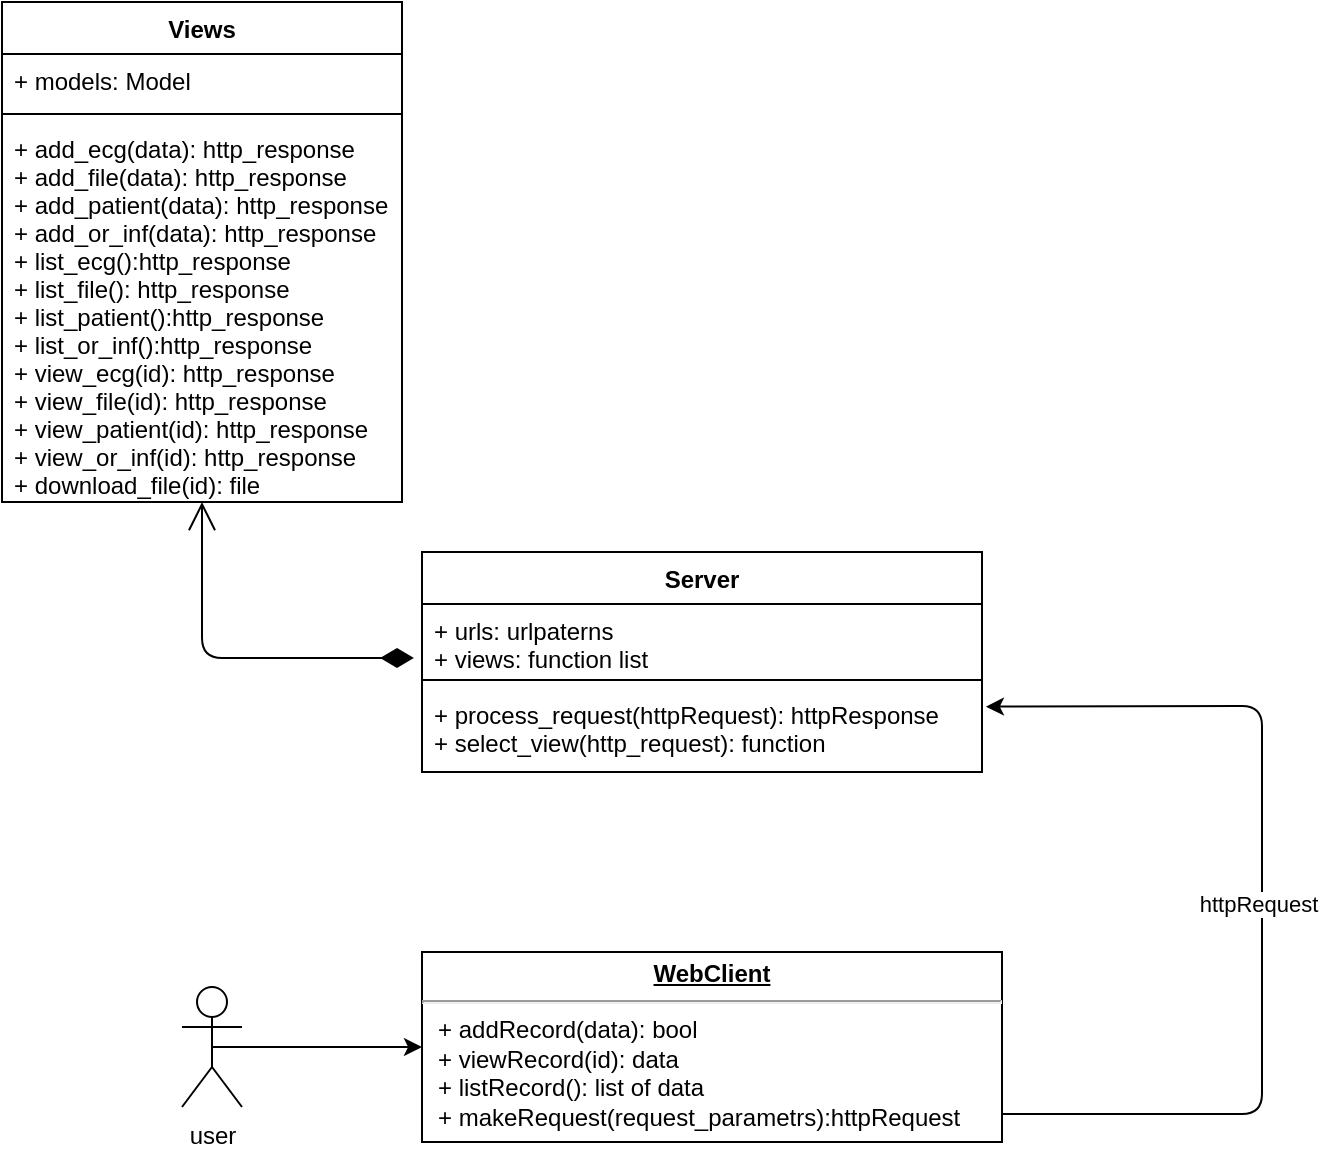 <mxfile version="14.7.1" type="github">
  <diagram id="25JqhJ6qg6LS-j05h4Zu" name="Page-1">
    <mxGraphModel dx="1185" dy="668" grid="1" gridSize="10" guides="1" tooltips="1" connect="1" arrows="1" fold="1" page="1" pageScale="1" pageWidth="827" pageHeight="1169" math="0" shadow="0">
      <root>
        <mxCell id="0" />
        <mxCell id="1" parent="0" />
        <mxCell id="w6GL3gUF5BBJXnW4iWcM-4" style="edgeStyle=orthogonalEdgeStyle;rounded=0;orthogonalLoop=1;jettySize=auto;html=1;exitX=0.5;exitY=0.5;exitDx=0;exitDy=0;exitPerimeter=0;entryX=0;entryY=0.5;entryDx=0;entryDy=0;" edge="1" parent="1" source="w6GL3gUF5BBJXnW4iWcM-1" target="w6GL3gUF5BBJXnW4iWcM-3">
          <mxGeometry relative="1" as="geometry" />
        </mxCell>
        <mxCell id="w6GL3gUF5BBJXnW4iWcM-1" value="&lt;div&gt;user&lt;/div&gt;" style="shape=umlActor;verticalLabelPosition=bottom;verticalAlign=top;html=1;outlineConnect=0;" vertex="1" parent="1">
          <mxGeometry x="200" y="662.5" width="30" height="60" as="geometry" />
        </mxCell>
        <mxCell id="w6GL3gUF5BBJXnW4iWcM-3" value="&lt;p style=&quot;margin: 0px ; margin-top: 4px ; text-align: center ; text-decoration: underline&quot;&gt;&lt;b&gt;WebClient&lt;/b&gt;&lt;/p&gt;&lt;hr&gt;&lt;p style=&quot;margin: 0px ; margin-left: 8px&quot;&gt;+ addRecord(data): bool&lt;/p&gt;&lt;p style=&quot;margin: 0px ; margin-left: 8px&quot;&gt;+ viewRecord(id): data&lt;/p&gt;&lt;p style=&quot;margin: 0px ; margin-left: 8px&quot;&gt;+ listRecord(): list of data&lt;/p&gt;&lt;p style=&quot;margin: 0px ; margin-left: 8px&quot;&gt;+ makeRequest(request_parametrs):httpRequest&lt;/p&gt;" style="verticalAlign=top;align=left;overflow=fill;fontSize=12;fontFamily=Helvetica;html=1;" vertex="1" parent="1">
          <mxGeometry x="320" y="645" width="290" height="95" as="geometry" />
        </mxCell>
        <mxCell id="w6GL3gUF5BBJXnW4iWcM-5" value="Server" style="swimlane;fontStyle=1;align=center;verticalAlign=top;childLayout=stackLayout;horizontal=1;startSize=26;horizontalStack=0;resizeParent=1;resizeParentMax=0;resizeLast=0;collapsible=1;marginBottom=0;" vertex="1" parent="1">
          <mxGeometry x="320" y="445" width="280" height="110" as="geometry" />
        </mxCell>
        <mxCell id="w6GL3gUF5BBJXnW4iWcM-6" value="+ urls: urlpaterns&#xa;+ views: function list&#xa;" style="text;strokeColor=none;fillColor=none;align=left;verticalAlign=top;spacingLeft=4;spacingRight=4;overflow=hidden;rotatable=0;points=[[0,0.5],[1,0.5]];portConstraint=eastwest;" vertex="1" parent="w6GL3gUF5BBJXnW4iWcM-5">
          <mxGeometry y="26" width="280" height="34" as="geometry" />
        </mxCell>
        <mxCell id="w6GL3gUF5BBJXnW4iWcM-7" value="" style="line;strokeWidth=1;fillColor=none;align=left;verticalAlign=middle;spacingTop=-1;spacingLeft=3;spacingRight=3;rotatable=0;labelPosition=right;points=[];portConstraint=eastwest;" vertex="1" parent="w6GL3gUF5BBJXnW4iWcM-5">
          <mxGeometry y="60" width="280" height="8" as="geometry" />
        </mxCell>
        <mxCell id="w6GL3gUF5BBJXnW4iWcM-8" value="+ process_request(httpRequest): httpResponse &#xa;+ select_view(http_request): function" style="text;strokeColor=none;fillColor=none;align=left;verticalAlign=top;spacingLeft=4;spacingRight=4;overflow=hidden;rotatable=0;points=[[0,0.5],[1,0.5]];portConstraint=eastwest;" vertex="1" parent="w6GL3gUF5BBJXnW4iWcM-5">
          <mxGeometry y="68" width="280" height="42" as="geometry" />
        </mxCell>
        <mxCell id="w6GL3gUF5BBJXnW4iWcM-9" value="" style="endArrow=classic;html=1;exitX=1;exitY=0.853;exitDx=0;exitDy=0;exitPerimeter=0;entryX=1.007;entryY=0.222;entryDx=0;entryDy=0;entryPerimeter=0;" edge="1" parent="1" source="w6GL3gUF5BBJXnW4iWcM-3" target="w6GL3gUF5BBJXnW4iWcM-8">
          <mxGeometry width="50" height="50" relative="1" as="geometry">
            <mxPoint x="660" y="750" as="sourcePoint" />
            <mxPoint x="710" y="700" as="targetPoint" />
            <Array as="points">
              <mxPoint x="740" y="726" />
              <mxPoint x="740" y="620" />
              <mxPoint x="740" y="522" />
            </Array>
          </mxGeometry>
        </mxCell>
        <mxCell id="w6GL3gUF5BBJXnW4iWcM-10" value="httpRequest" style="edgeLabel;html=1;align=center;verticalAlign=middle;resizable=0;points=[];" vertex="1" connectable="0" parent="w6GL3gUF5BBJXnW4iWcM-9">
          <mxGeometry x="-0.002" y="2" relative="1" as="geometry">
            <mxPoint as="offset" />
          </mxGeometry>
        </mxCell>
        <mxCell id="w6GL3gUF5BBJXnW4iWcM-16" value="" style="endArrow=open;html=1;endSize=12;startArrow=diamondThin;startSize=14;startFill=1;edgeStyle=orthogonalEdgeStyle;align=left;verticalAlign=bottom;" edge="1" parent="1">
          <mxGeometry x="0.211" relative="1" as="geometry">
            <mxPoint x="316" y="498" as="sourcePoint" />
            <mxPoint x="210" y="420" as="targetPoint" />
            <Array as="points">
              <mxPoint x="210" y="498" />
              <mxPoint x="210" y="430" />
            </Array>
            <mxPoint as="offset" />
          </mxGeometry>
        </mxCell>
        <mxCell id="w6GL3gUF5BBJXnW4iWcM-23" value="Views" style="swimlane;fontStyle=1;align=center;verticalAlign=top;childLayout=stackLayout;horizontal=1;startSize=26;horizontalStack=0;resizeParent=1;resizeParentMax=0;resizeLast=0;collapsible=1;marginBottom=0;" vertex="1" parent="1">
          <mxGeometry x="110" y="170" width="200" height="250" as="geometry" />
        </mxCell>
        <mxCell id="w6GL3gUF5BBJXnW4iWcM-24" value="+ models: Model" style="text;strokeColor=none;fillColor=none;align=left;verticalAlign=top;spacingLeft=4;spacingRight=4;overflow=hidden;rotatable=0;points=[[0,0.5],[1,0.5]];portConstraint=eastwest;" vertex="1" parent="w6GL3gUF5BBJXnW4iWcM-23">
          <mxGeometry y="26" width="200" height="26" as="geometry" />
        </mxCell>
        <mxCell id="w6GL3gUF5BBJXnW4iWcM-25" value="" style="line;strokeWidth=1;fillColor=none;align=left;verticalAlign=middle;spacingTop=-1;spacingLeft=3;spacingRight=3;rotatable=0;labelPosition=right;points=[];portConstraint=eastwest;" vertex="1" parent="w6GL3gUF5BBJXnW4iWcM-23">
          <mxGeometry y="52" width="200" height="8" as="geometry" />
        </mxCell>
        <mxCell id="w6GL3gUF5BBJXnW4iWcM-26" value="+ add_ecg(data): http_response&#xa;+ add_file(data): http_response&#xa;+ add_patient(data): http_response&#xa;+ add_or_inf(data): http_response&#xa;+ list_ecg():http_response&#xa;+ list_file(): http_response&#xa;+ list_patient():http_response&#xa;+ list_or_inf():http_response&#xa;+ view_ecg(id): http_response&#xa;+ view_file(id): http_response&#xa;+ view_patient(id): http_response&#xa;+ view_or_inf(id): http_response&#xa;+ download_file(id): file&#xa;&#xa;&#xa;&#xa;&#xa;&#xa;" style="text;strokeColor=none;fillColor=none;align=left;verticalAlign=top;spacingLeft=4;spacingRight=4;overflow=hidden;rotatable=0;points=[[0,0.5],[1,0.5]];portConstraint=eastwest;" vertex="1" parent="w6GL3gUF5BBJXnW4iWcM-23">
          <mxGeometry y="60" width="200" height="190" as="geometry" />
        </mxCell>
      </root>
    </mxGraphModel>
  </diagram>
</mxfile>
